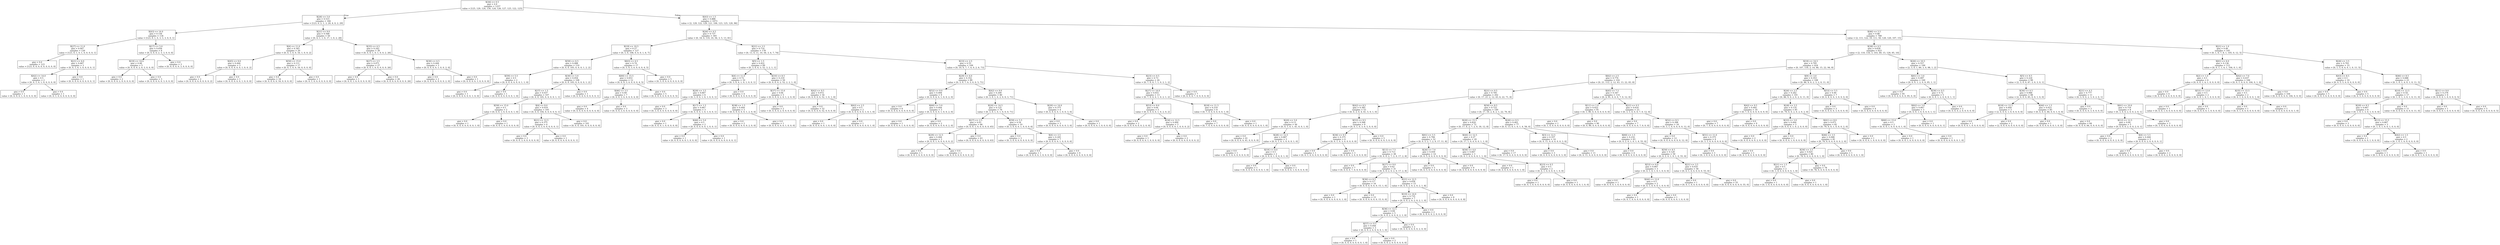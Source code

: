 digraph Tree {
node [shape=box] ;
0 [label="X[36] <= 0.5\ngini = 0.9\nsamples = 1257\nvalue = [125, 129, 124, 130, 124, 126, 127, 125, 122, 125]"] ;
1 [label="X[28] <= 5.0\ngini = 0.515\nsamples = 184\nvalue = [123, 0, 2, 1, 3, 20, 4, 0, 2, 29]"] ;
0 -> 1 [labeldistance=2.5, labelangle=45, headlabel="True"] ;
2 [label="X[43] <= 14.0\ngini = 0.156\nsamples = 134\nvalue = [123, 0, 1, 0, 3, 3, 3, 0, 0, 1]"] ;
1 -> 2 ;
3 [label="X[27] <= 11.0\ngini = 0.047\nsamples = 126\nvalue = [123, 0, 1, 0, 1, 0, 0, 0, 0, 1]"] ;
2 -> 3 ;
4 [label="gini = 0.0\nsamples = 123\nvalue = [123, 0, 0, 0, 0, 0, 0, 0, 0, 0]"] ;
3 -> 4 ;
5 [label="X[21] <= 6.0\ngini = 0.667\nsamples = 3\nvalue = [0, 0, 1, 0, 1, 0, 0, 0, 0, 1]"] ;
3 -> 5 ;
6 [label="X[42] <= 14.0\ngini = 0.5\nsamples = 2\nvalue = [0, 0, 1, 0, 1, 0, 0, 0, 0, 0]"] ;
5 -> 6 ;
7 [label="gini = 0.0\nsamples = 1\nvalue = [0, 0, 0, 0, 1, 0, 0, 0, 0, 0]"] ;
6 -> 7 ;
8 [label="gini = 0.0\nsamples = 1\nvalue = [0, 0, 1, 0, 0, 0, 0, 0, 0, 0]"] ;
6 -> 8 ;
9 [label="gini = 0.0\nsamples = 1\nvalue = [0, 0, 0, 0, 0, 0, 0, 0, 0, 1]"] ;
5 -> 9 ;
10 [label="X[17] <= 5.0\ngini = 0.656\nsamples = 8\nvalue = [0, 0, 0, 0, 2, 3, 3, 0, 0, 0]"] ;
2 -> 10 ;
11 [label="X[19] <= 14.0\ngini = 0.48\nsamples = 5\nvalue = [0, 0, 0, 0, 2, 0, 3, 0, 0, 0]"] ;
10 -> 11 ;
12 [label="gini = 0.0\nsamples = 2\nvalue = [0, 0, 0, 0, 2, 0, 0, 0, 0, 0]"] ;
11 -> 12 ;
13 [label="gini = 0.0\nsamples = 3\nvalue = [0, 0, 0, 0, 0, 0, 3, 0, 0, 0]"] ;
11 -> 13 ;
14 [label="gini = 0.0\nsamples = 3\nvalue = [0, 0, 0, 0, 0, 3, 0, 0, 0, 0]"] ;
10 -> 14 ;
15 [label="X[21] <= 9.0\ngini = 0.568\nsamples = 50\nvalue = [0, 0, 1, 1, 0, 17, 1, 0, 2, 28]"] ;
1 -> 15 ;
16 [label="X[4] <= 11.0\ngini = 0.345\nsamples = 20\nvalue = [0, 0, 1, 0, 0, 16, 1, 0, 0, 2]"] ;
15 -> 16 ;
17 [label="X[45] <= 9.0\ngini = 0.444\nsamples = 3\nvalue = [0, 0, 0, 0, 0, 0, 1, 0, 0, 2]"] ;
16 -> 17 ;
18 [label="gini = 0.0\nsamples = 2\nvalue = [0, 0, 0, 0, 0, 0, 0, 0, 0, 2]"] ;
17 -> 18 ;
19 [label="gini = 0.0\nsamples = 1\nvalue = [0, 0, 0, 0, 0, 0, 1, 0, 0, 0]"] ;
17 -> 19 ;
20 [label="X[50] <= 15.0\ngini = 0.111\nsamples = 17\nvalue = [0, 0, 1, 0, 0, 16, 0, 0, 0, 0]"] ;
16 -> 20 ;
21 [label="gini = 0.0\nsamples = 16\nvalue = [0, 0, 0, 0, 0, 16, 0, 0, 0, 0]"] ;
20 -> 21 ;
22 [label="gini = 0.0\nsamples = 1\nvalue = [0, 0, 1, 0, 0, 0, 0, 0, 0, 0]"] ;
20 -> 22 ;
23 [label="X[35] <= 4.5\ngini = 0.242\nsamples = 30\nvalue = [0, 0, 0, 1, 0, 1, 0, 0, 2, 26]"] ;
15 -> 23 ;
24 [label="X[27] <= 3.5\ngini = 0.071\nsamples = 27\nvalue = [0, 0, 0, 1, 0, 0, 0, 0, 0, 26]"] ;
23 -> 24 ;
25 [label="gini = 0.0\nsamples = 1\nvalue = [0, 0, 0, 1, 0, 0, 0, 0, 0, 0]"] ;
24 -> 25 ;
26 [label="gini = 0.0\nsamples = 26\nvalue = [0, 0, 0, 0, 0, 0, 0, 0, 0, 26]"] ;
24 -> 26 ;
27 [label="X[30] <= 4.5\ngini = 0.444\nsamples = 3\nvalue = [0, 0, 0, 0, 0, 1, 0, 0, 2, 0]"] ;
23 -> 27 ;
28 [label="gini = 0.0\nsamples = 2\nvalue = [0, 0, 0, 0, 0, 0, 0, 0, 2, 0]"] ;
27 -> 28 ;
29 [label="gini = 0.0\nsamples = 1\nvalue = [0, 0, 0, 0, 0, 1, 0, 0, 0, 0]"] ;
27 -> 29 ;
30 [label="X[43] <= 1.5\ngini = 0.888\nsamples = 1073\nvalue = [2, 129, 122, 129, 121, 106, 123, 125, 120, 96]"] ;
0 -> 30 [labeldistance=2.5, labelangle=-45, headlabel="False"] ;
31 [label="X[26] <= 4.5\ngini = 0.737\nsamples = 305\nvalue = [0, 18, 0, 119, 10, 56, 3, 5, 13, 81]"] ;
30 -> 31 ;
32 [label="X[19] <= 10.5\ngini = 0.27\nsamples = 127\nvalue = [0, 5, 0, 108, 0, 0, 0, 1, 6, 7]"] ;
31 -> 32 ;
33 [label="X[59] <= 6.5\ngini = 0.088\nsamples = 110\nvalue = [0, 0, 0, 105, 0, 0, 0, 1, 2, 2]"] ;
32 -> 33 ;
34 [label="X[59] <= 5.5\ngini = 0.5\nsamples = 2\nvalue = [0, 0, 0, 0, 0, 0, 0, 1, 1, 0]"] ;
33 -> 34 ;
35 [label="gini = 0.0\nsamples = 1\nvalue = [0, 0, 0, 0, 0, 0, 0, 1, 0, 0]"] ;
34 -> 35 ;
36 [label="gini = 0.0\nsamples = 1\nvalue = [0, 0, 0, 0, 0, 0, 0, 0, 1, 0]"] ;
34 -> 36 ;
37 [label="X[30] <= 5.0\ngini = 0.054\nsamples = 108\nvalue = [0, 0, 0, 105, 0, 0, 0, 0, 1, 2]"] ;
33 -> 37 ;
38 [label="X[37] <= 1.5\ngini = 0.037\nsamples = 107\nvalue = [0, 0, 0, 105, 0, 0, 0, 0, 1, 1]"] ;
37 -> 38 ;
39 [label="X[59] <= 15.0\ngini = 0.5\nsamples = 2\nvalue = [0, 0, 0, 1, 0, 0, 0, 0, 1, 0]"] ;
38 -> 39 ;
40 [label="gini = 0.0\nsamples = 1\nvalue = [0, 0, 0, 0, 0, 0, 0, 0, 1, 0]"] ;
39 -> 40 ;
41 [label="gini = 0.0\nsamples = 1\nvalue = [0, 0, 0, 1, 0, 0, 0, 0, 0, 0]"] ;
39 -> 41 ;
42 [label="X[4] <= 8.0\ngini = 0.019\nsamples = 105\nvalue = [0, 0, 0, 104, 0, 0, 0, 0, 0, 1]"] ;
38 -> 42 ;
43 [label="X[21] <= 12.5\ngini = 0.375\nsamples = 4\nvalue = [0, 0, 0, 3, 0, 0, 0, 0, 0, 1]"] ;
42 -> 43 ;
44 [label="gini = 0.0\nsamples = 3\nvalue = [0, 0, 0, 3, 0, 0, 0, 0, 0, 0]"] ;
43 -> 44 ;
45 [label="gini = 0.0\nsamples = 1\nvalue = [0, 0, 0, 0, 0, 0, 0, 0, 0, 1]"] ;
43 -> 45 ;
46 [label="gini = 0.0\nsamples = 101\nvalue = [0, 0, 0, 101, 0, 0, 0, 0, 0, 0]"] ;
42 -> 46 ;
47 [label="gini = 0.0\nsamples = 1\nvalue = [0, 0, 0, 0, 0, 0, 0, 0, 0, 1]"] ;
37 -> 47 ;
48 [label="X[63] <= 4.5\ngini = 0.74\nsamples = 17\nvalue = [0, 5, 0, 3, 0, 0, 0, 0, 4, 5]"] ;
32 -> 48 ;
49 [label="X[60] <= 15.5\ngini = 0.653\nsamples = 12\nvalue = [0, 0, 0, 3, 0, 0, 0, 0, 4, 5]"] ;
48 -> 49 ;
50 [label="X[46] <= 3.5\ngini = 0.49\nsamples = 7\nvalue = [0, 0, 0, 3, 0, 0, 0, 0, 4, 0]"] ;
49 -> 50 ;
51 [label="gini = 0.0\nsamples = 4\nvalue = [0, 0, 0, 0, 0, 0, 0, 0, 4, 0]"] ;
50 -> 51 ;
52 [label="gini = 0.0\nsamples = 3\nvalue = [0, 0, 0, 3, 0, 0, 0, 0, 0, 0]"] ;
50 -> 52 ;
53 [label="gini = 0.0\nsamples = 5\nvalue = [0, 0, 0, 0, 0, 0, 0, 0, 0, 5]"] ;
49 -> 53 ;
54 [label="gini = 0.0\nsamples = 5\nvalue = [0, 5, 0, 0, 0, 0, 0, 0, 0, 0]"] ;
48 -> 54 ;
55 [label="X[21] <= 3.5\ngini = 0.714\nsamples = 178\nvalue = [0, 13, 0, 11, 10, 56, 3, 4, 7, 74]"] ;
31 -> 55 ;
56 [label="X[5] <= 1.5\ngini = 0.422\nsamples = 69\nvalue = [0, 3, 0, 4, 3, 52, 3, 2, 1, 1]"] ;
55 -> 56 ;
57 [label="X[4] <= 11.0\ngini = 0.72\nsamples = 10\nvalue = [0, 3, 0, 4, 1, 0, 1, 0, 0, 1]"] ;
56 -> 57 ;
58 [label="X[29] <= 3.5\ngini = 0.667\nsamples = 6\nvalue = [0, 3, 0, 0, 1, 0, 1, 0, 0, 1]"] ;
57 -> 58 ;
59 [label="gini = 0.0\nsamples = 3\nvalue = [0, 3, 0, 0, 0, 0, 0, 0, 0, 0]"] ;
58 -> 59 ;
60 [label="X[17] <= 1.5\ngini = 0.667\nsamples = 3\nvalue = [0, 0, 0, 0, 1, 0, 1, 0, 0, 1]"] ;
58 -> 60 ;
61 [label="gini = 0.0\nsamples = 1\nvalue = [0, 0, 0, 0, 1, 0, 0, 0, 0, 0]"] ;
60 -> 61 ;
62 [label="X[46] <= 5.0\ngini = 0.5\nsamples = 2\nvalue = [0, 0, 0, 0, 0, 0, 1, 0, 0, 1]"] ;
60 -> 62 ;
63 [label="gini = 0.0\nsamples = 1\nvalue = [0, 0, 0, 0, 0, 0, 1, 0, 0, 0]"] ;
62 -> 63 ;
64 [label="gini = 0.0\nsamples = 1\nvalue = [0, 0, 0, 0, 0, 0, 0, 0, 0, 1]"] ;
62 -> 64 ;
65 [label="gini = 0.0\nsamples = 4\nvalue = [0, 0, 0, 4, 0, 0, 0, 0, 0, 0]"] ;
57 -> 65 ;
66 [label="X[10] <= 8.5\ngini = 0.219\nsamples = 59\nvalue = [0, 0, 0, 0, 2, 52, 2, 2, 1, 0]"] ;
56 -> 66 ;
67 [label="X[37] <= 15.0\ngini = 0.64\nsamples = 5\nvalue = [0, 0, 0, 0, 2, 0, 1, 2, 0, 0]"] ;
66 -> 67 ;
68 [label="X[38] <= 1.5\ngini = 0.444\nsamples = 3\nvalue = [0, 0, 0, 0, 0, 0, 1, 2, 0, 0]"] ;
67 -> 68 ;
69 [label="gini = 0.0\nsamples = 2\nvalue = [0, 0, 0, 0, 0, 0, 0, 2, 0, 0]"] ;
68 -> 69 ;
70 [label="gini = 0.0\nsamples = 1\nvalue = [0, 0, 0, 0, 0, 0, 1, 0, 0, 0]"] ;
68 -> 70 ;
71 [label="gini = 0.0\nsamples = 2\nvalue = [0, 0, 0, 0, 2, 0, 0, 0, 0, 0]"] ;
67 -> 71 ;
72 [label="X[42] <= 9.5\ngini = 0.072\nsamples = 54\nvalue = [0, 0, 0, 0, 0, 52, 1, 0, 1, 0]"] ;
66 -> 72 ;
73 [label="gini = 0.0\nsamples = 52\nvalue = [0, 0, 0, 0, 0, 52, 0, 0, 0, 0]"] ;
72 -> 73 ;
74 [label="X[62] <= 2.5\ngini = 0.5\nsamples = 2\nvalue = [0, 0, 0, 0, 0, 0, 1, 0, 1, 0]"] ;
72 -> 74 ;
75 [label="gini = 0.0\nsamples = 1\nvalue = [0, 0, 0, 0, 0, 0, 1, 0, 0, 0]"] ;
74 -> 75 ;
76 [label="gini = 0.0\nsamples = 1\nvalue = [0, 0, 0, 0, 0, 0, 0, 0, 1, 0]"] ;
74 -> 76 ;
77 [label="X[33] <= 2.5\ngini = 0.53\nsamples = 109\nvalue = [0, 10, 0, 7, 7, 4, 0, 2, 6, 73]"] ;
55 -> 77 ;
78 [label="X[29] <= 6.0\ngini = 0.352\nsamples = 89\nvalue = [0, 3, 0, 7, 0, 3, 0, 0, 5, 71]"] ;
77 -> 78 ;
79 [label="X[52] <= 9.0\ngini = 0.494\nsamples = 9\nvalue = [0, 0, 0, 6, 0, 1, 0, 0, 2, 0]"] ;
78 -> 79 ;
80 [label="gini = 0.0\nsamples = 6\nvalue = [0, 0, 0, 6, 0, 0, 0, 0, 0, 0]"] ;
79 -> 80 ;
81 [label="X[60] <= 5.0\ngini = 0.444\nsamples = 3\nvalue = [0, 0, 0, 0, 0, 1, 0, 0, 2, 0]"] ;
79 -> 81 ;
82 [label="gini = 0.0\nsamples = 1\nvalue = [0, 0, 0, 0, 0, 1, 0, 0, 0, 0]"] ;
81 -> 82 ;
83 [label="gini = 0.0\nsamples = 2\nvalue = [0, 0, 0, 0, 0, 0, 0, 0, 2, 0]"] ;
81 -> 83 ;
84 [label="X[42] <= 9.0\ngini = 0.209\nsamples = 80\nvalue = [0, 3, 0, 1, 0, 2, 0, 0, 3, 71]"] ;
78 -> 84 ;
85 [label="X[20] <= 14.5\ngini = 0.125\nsamples = 76\nvalue = [0, 3, 0, 1, 0, 1, 0, 0, 0, 71]"] ;
84 -> 85 ;
86 [label="X[27] <= 2.5\ngini = 0.03\nsamples = 66\nvalue = [0, 0, 0, 1, 0, 0, 0, 0, 0, 65]"] ;
85 -> 86 ;
87 [label="X[29] <= 12.5\ngini = 0.444\nsamples = 3\nvalue = [0, 0, 0, 1, 0, 0, 0, 0, 0, 2]"] ;
86 -> 87 ;
88 [label="gini = 0.0\nsamples = 1\nvalue = [0, 0, 0, 1, 0, 0, 0, 0, 0, 0]"] ;
87 -> 88 ;
89 [label="gini = 0.0\nsamples = 2\nvalue = [0, 0, 0, 0, 0, 0, 0, 0, 0, 2]"] ;
87 -> 89 ;
90 [label="gini = 0.0\nsamples = 63\nvalue = [0, 0, 0, 0, 0, 0, 0, 0, 0, 63]"] ;
86 -> 90 ;
91 [label="X[59] <= 5.5\ngini = 0.54\nsamples = 10\nvalue = [0, 3, 0, 0, 0, 1, 0, 0, 0, 6]"] ;
85 -> 91 ;
92 [label="gini = 0.0\nsamples = 3\nvalue = [0, 3, 0, 0, 0, 0, 0, 0, 0, 0]"] ;
91 -> 92 ;
93 [label="X[4] <= 3.5\ngini = 0.245\nsamples = 7\nvalue = [0, 0, 0, 0, 0, 1, 0, 0, 0, 6]"] ;
91 -> 93 ;
94 [label="gini = 0.0\nsamples = 1\nvalue = [0, 0, 0, 0, 0, 1, 0, 0, 0, 0]"] ;
93 -> 94 ;
95 [label="gini = 0.0\nsamples = 6\nvalue = [0, 0, 0, 0, 0, 0, 0, 0, 0, 6]"] ;
93 -> 95 ;
96 [label="X[29] <= 14.0\ngini = 0.375\nsamples = 4\nvalue = [0, 0, 0, 0, 0, 1, 0, 0, 3, 0]"] ;
84 -> 96 ;
97 [label="gini = 0.0\nsamples = 3\nvalue = [0, 0, 0, 0, 0, 0, 0, 0, 3, 0]"] ;
96 -> 97 ;
98 [label="gini = 0.0\nsamples = 1\nvalue = [0, 0, 0, 0, 0, 1, 0, 0, 0, 0]"] ;
96 -> 98 ;
99 [label="X[23] <= 0.5\ngini = 0.73\nsamples = 20\nvalue = [0, 7, 0, 0, 7, 1, 0, 2, 1, 2]"] ;
77 -> 99 ;
100 [label="X[27] <= 14.0\ngini = 0.651\nsamples = 13\nvalue = [0, 7, 0, 0, 0, 1, 0, 2, 1, 2]"] ;
99 -> 100 ;
101 [label="X[53] <= 8.0\ngini = 0.64\nsamples = 5\nvalue = [0, 0, 0, 0, 0, 1, 0, 2, 0, 2]"] ;
100 -> 101 ;
102 [label="gini = 0.0\nsamples = 2\nvalue = [0, 0, 0, 0, 0, 0, 0, 2, 0, 0]"] ;
101 -> 102 ;
103 [label="X[34] <= 12.5\ngini = 0.444\nsamples = 3\nvalue = [0, 0, 0, 0, 0, 1, 0, 0, 0, 2]"] ;
101 -> 103 ;
104 [label="gini = 0.0\nsamples = 1\nvalue = [0, 0, 0, 0, 0, 1, 0, 0, 0, 0]"] ;
103 -> 104 ;
105 [label="gini = 0.0\nsamples = 2\nvalue = [0, 0, 0, 0, 0, 0, 0, 0, 0, 2]"] ;
103 -> 105 ;
106 [label="X[18] <= 11.5\ngini = 0.219\nsamples = 8\nvalue = [0, 7, 0, 0, 0, 0, 0, 0, 1, 0]"] ;
100 -> 106 ;
107 [label="gini = 0.0\nsamples = 7\nvalue = [0, 7, 0, 0, 0, 0, 0, 0, 0, 0]"] ;
106 -> 107 ;
108 [label="gini = 0.0\nsamples = 1\nvalue = [0, 0, 0, 0, 0, 0, 0, 0, 1, 0]"] ;
106 -> 108 ;
109 [label="gini = 0.0\nsamples = 7\nvalue = [0, 0, 0, 0, 7, 0, 0, 0, 0, 0]"] ;
99 -> 109 ;
110 [label="X[46] <= 5.5\ngini = 0.86\nsamples = 768\nvalue = [2, 111, 122, 10, 111, 50, 120, 120, 107, 15]"] ;
30 -> 110 ;
111 [label="X[38] <= 0.5\ngini = 0.839\nsamples = 623\nvalue = [2, 110, 116, 3, 103, 49, 15, 120, 95, 10]"] ;
110 -> 111 ;
112 [label="X[19] <= 14.5\ngini = 0.795\nsamples = 424\nvalue = [0, 107, 116, 2, 14, 46, 15, 22, 94, 8]"] ;
111 -> 112 ;
113 [label="X[62] <= 2.5\ngini = 0.774\nsamples = 316\nvalue = [0, 21, 112, 2, 12, 43, 13, 22, 83, 8]"] ;
112 -> 113 ;
114 [label="X[21] <= 0.5\ngini = 0.795\nsamples = 202\nvalue = [0, 17, 21, 2, 12, 43, 6, 22, 71, 8]"] ;
113 -> 114 ;
115 [label="X[42] <= 8.5\ngini = 0.385\nsamples = 53\nvalue = [0, 0, 2, 0, 4, 41, 5, 0, 1, 0]"] ;
114 -> 115 ;
116 [label="X[20] <= 5.0\ngini = 0.13\nsamples = 44\nvalue = [0, 0, 1, 0, 1, 41, 0, 0, 1, 0]"] ;
115 -> 116 ;
117 [label="gini = 0.0\nsamples = 41\nvalue = [0, 0, 0, 0, 0, 41, 0, 0, 0, 0]"] ;
116 -> 117 ;
118 [label="X[28] <= 12.5\ngini = 0.667\nsamples = 3\nvalue = [0, 0, 1, 0, 1, 0, 0, 0, 1, 0]"] ;
116 -> 118 ;
119 [label="gini = 0.0\nsamples = 1\nvalue = [0, 0, 1, 0, 0, 0, 0, 0, 0, 0]"] ;
118 -> 119 ;
120 [label="X[19] <= 8.0\ngini = 0.5\nsamples = 2\nvalue = [0, 0, 0, 0, 1, 0, 0, 0, 1, 0]"] ;
118 -> 120 ;
121 [label="gini = 0.0\nsamples = 1\nvalue = [0, 0, 0, 0, 0, 0, 0, 0, 1, 0]"] ;
120 -> 121 ;
122 [label="gini = 0.0\nsamples = 1\nvalue = [0, 0, 0, 0, 1, 0, 0, 0, 0, 0]"] ;
120 -> 122 ;
123 [label="X[53] <= 9.5\ngini = 0.568\nsamples = 9\nvalue = [0, 0, 1, 0, 3, 0, 5, 0, 0, 0]"] ;
115 -> 123 ;
124 [label="X[36] <= 9.5\ngini = 0.375\nsamples = 4\nvalue = [0, 0, 1, 0, 3, 0, 0, 0, 0, 0]"] ;
123 -> 124 ;
125 [label="gini = 0.0\nsamples = 1\nvalue = [0, 0, 1, 0, 0, 0, 0, 0, 0, 0]"] ;
124 -> 125 ;
126 [label="gini = 0.0\nsamples = 3\nvalue = [0, 0, 0, 0, 3, 0, 0, 0, 0, 0]"] ;
124 -> 126 ;
127 [label="gini = 0.0\nsamples = 5\nvalue = [0, 0, 0, 0, 0, 0, 5, 0, 0, 0]"] ;
123 -> 127 ;
128 [label="X[50] <= 8.5\ngini = 0.722\nsamples = 149\nvalue = [0, 17, 19, 2, 8, 2, 1, 22, 70, 8]"] ;
114 -> 128 ;
129 [label="X[20] <= 15.5\ngini = 0.824\nsamples = 72\nvalue = [0, 17, 6, 2, 7, 2, 0, 18, 12, 8]"] ;
128 -> 129 ;
130 [label="X[61] <= 5.5\ngini = 0.794\nsamples = 52\nvalue = [0, 0, 5, 2, 7, 2, 0, 17, 11, 8]"] ;
129 -> 130 ;
131 [label="X[13] <= 7.5\ngini = 0.713\nsamples = 38\nvalue = [0, 0, 0, 2, 7, 2, 0, 17, 2, 8]"] ;
130 -> 131 ;
132 [label="gini = 0.0\nsamples = 7\nvalue = [0, 0, 0, 0, 7, 0, 0, 0, 0, 0]"] ;
131 -> 132 ;
133 [label="X[27] <= 9.0\ngini = 0.62\nsamples = 31\nvalue = [0, 0, 0, 2, 0, 2, 0, 17, 2, 8]"] ;
131 -> 133 ;
134 [label="X[36] <= 6.5\ngini = 0.117\nsamples = 16\nvalue = [0, 0, 0, 0, 0, 0, 0, 15, 1, 0]"] ;
133 -> 134 ;
135 [label="gini = 0.0\nsamples = 1\nvalue = [0, 0, 0, 0, 0, 0, 0, 0, 1, 0]"] ;
134 -> 135 ;
136 [label="gini = 0.0\nsamples = 15\nvalue = [0, 0, 0, 0, 0, 0, 0, 15, 0, 0]"] ;
134 -> 136 ;
137 [label="X[21] <= 12.5\ngini = 0.658\nsamples = 15\nvalue = [0, 0, 0, 2, 0, 2, 0, 2, 1, 8]"] ;
133 -> 137 ;
138 [label="X[10] <= 14.0\ngini = 0.735\nsamples = 7\nvalue = [0, 0, 0, 2, 0, 2, 0, 2, 1, 0]"] ;
137 -> 138 ;
139 [label="X[36] <= 12.5\ngini = 0.64\nsamples = 5\nvalue = [0, 0, 0, 2, 0, 0, 0, 2, 1, 0]"] ;
138 -> 139 ;
140 [label="X[57] <= 0.5\ngini = 0.444\nsamples = 3\nvalue = [0, 0, 0, 2, 0, 0, 0, 0, 1, 0]"] ;
139 -> 140 ;
141 [label="gini = 0.0\nsamples = 1\nvalue = [0, 0, 0, 0, 0, 0, 0, 0, 1, 0]"] ;
140 -> 141 ;
142 [label="gini = 0.0\nsamples = 2\nvalue = [0, 0, 0, 2, 0, 0, 0, 0, 0, 0]"] ;
140 -> 142 ;
143 [label="gini = 0.0\nsamples = 2\nvalue = [0, 0, 0, 0, 0, 0, 0, 2, 0, 0]"] ;
139 -> 143 ;
144 [label="gini = 0.0\nsamples = 2\nvalue = [0, 0, 0, 0, 0, 2, 0, 0, 0, 0]"] ;
138 -> 144 ;
145 [label="gini = 0.0\nsamples = 8\nvalue = [0, 0, 0, 0, 0, 0, 0, 0, 0, 8]"] ;
137 -> 145 ;
146 [label="X[26] <= 7.0\ngini = 0.459\nsamples = 14\nvalue = [0, 0, 5, 0, 0, 0, 0, 0, 9, 0]"] ;
130 -> 146 ;
147 [label="gini = 0.0\nsamples = 5\nvalue = [0, 0, 5, 0, 0, 0, 0, 0, 0, 0]"] ;
146 -> 147 ;
148 [label="gini = 0.0\nsamples = 9\nvalue = [0, 0, 0, 0, 0, 0, 0, 0, 9, 0]"] ;
146 -> 148 ;
149 [label="X[44] <= 12.5\ngini = 0.27\nsamples = 20\nvalue = [0, 17, 1, 0, 0, 0, 0, 1, 1, 0]"] ;
129 -> 149 ;
150 [label="X[58] <= 4.0\ngini = 0.667\nsamples = 3\nvalue = [0, 0, 1, 0, 0, 0, 0, 1, 1, 0]"] ;
149 -> 150 ;
151 [label="gini = 0.0\nsamples = 1\nvalue = [0, 0, 0, 0, 0, 0, 0, 0, 1, 0]"] ;
150 -> 151 ;
152 [label="X[23] <= 0.5\ngini = 0.5\nsamples = 2\nvalue = [0, 0, 1, 0, 0, 0, 0, 1, 0, 0]"] ;
150 -> 152 ;
153 [label="gini = 0.0\nsamples = 1\nvalue = [0, 0, 1, 0, 0, 0, 0, 0, 0, 0]"] ;
152 -> 153 ;
154 [label="gini = 0.0\nsamples = 1\nvalue = [0, 0, 0, 0, 0, 0, 0, 1, 0, 0]"] ;
152 -> 154 ;
155 [label="gini = 0.0\nsamples = 17\nvalue = [0, 17, 0, 0, 0, 0, 0, 0, 0, 0]"] ;
149 -> 155 ;
156 [label="X[26] <= 0.5\ngini = 0.401\nsamples = 77\nvalue = [0, 0, 13, 0, 1, 0, 1, 4, 58, 0]"] ;
128 -> 156 ;
157 [label="X[3] <= 12.5\ngini = 0.337\nsamples = 14\nvalue = [0, 0, 11, 0, 0, 0, 0, 0, 3, 0]"] ;
156 -> 157 ;
158 [label="gini = 0.0\nsamples = 3\nvalue = [0, 0, 0, 0, 0, 0, 0, 0, 3, 0]"] ;
157 -> 158 ;
159 [label="gini = 0.0\nsamples = 11\nvalue = [0, 0, 11, 0, 0, 0, 0, 0, 0, 0]"] ;
157 -> 159 ;
160 [label="X[60] <= 1.5\ngini = 0.232\nsamples = 63\nvalue = [0, 0, 2, 0, 1, 0, 1, 4, 55, 0]"] ;
156 -> 160 ;
161 [label="gini = 0.0\nsamples = 4\nvalue = [0, 0, 0, 0, 0, 0, 0, 4, 0, 0]"] ;
160 -> 161 ;
162 [label="X[59] <= 8.5\ngini = 0.129\nsamples = 59\nvalue = [0, 0, 2, 0, 1, 0, 1, 0, 55, 0]"] ;
160 -> 162 ;
163 [label="X[53] <= 6.0\ngini = 0.667\nsamples = 3\nvalue = [0, 0, 1, 0, 1, 0, 1, 0, 0, 0]"] ;
162 -> 163 ;
164 [label="gini = 0.0\nsamples = 1\nvalue = [0, 0, 0, 0, 1, 0, 0, 0, 0, 0]"] ;
163 -> 164 ;
165 [label="X[44] <= 12.0\ngini = 0.5\nsamples = 2\nvalue = [0, 0, 1, 0, 0, 0, 1, 0, 0, 0]"] ;
163 -> 165 ;
166 [label="gini = 0.0\nsamples = 1\nvalue = [0, 0, 1, 0, 0, 0, 0, 0, 0, 0]"] ;
165 -> 166 ;
167 [label="gini = 0.0\nsamples = 1\nvalue = [0, 0, 0, 0, 0, 0, 1, 0, 0, 0]"] ;
165 -> 167 ;
168 [label="X[21] <= 3.5\ngini = 0.035\nsamples = 56\nvalue = [0, 0, 1, 0, 0, 0, 0, 0, 55, 0]"] ;
162 -> 168 ;
169 [label="gini = 0.0\nsamples = 1\nvalue = [0, 0, 1, 0, 0, 0, 0, 0, 0, 0]"] ;
168 -> 169 ;
170 [label="gini = 0.0\nsamples = 55\nvalue = [0, 0, 0, 0, 0, 0, 0, 0, 55, 0]"] ;
168 -> 170 ;
171 [label="X[45] <= 7.5\ngini = 0.347\nsamples = 114\nvalue = [0, 4, 91, 0, 0, 0, 7, 0, 12, 0]"] ;
113 -> 171 ;
172 [label="X[11] <= 1.0\ngini = 0.022\nsamples = 91\nvalue = [0, 1, 90, 0, 0, 0, 0, 0, 0, 0]"] ;
171 -> 172 ;
173 [label="gini = 0.0\nsamples = 1\nvalue = [0, 1, 0, 0, 0, 0, 0, 0, 0, 0]"] ;
172 -> 173 ;
174 [label="gini = 0.0\nsamples = 90\nvalue = [0, 0, 90, 0, 0, 0, 0, 0, 0, 0]"] ;
172 -> 174 ;
175 [label="X[21] <= 0.5\ngini = 0.616\nsamples = 23\nvalue = [0, 3, 1, 0, 0, 0, 7, 0, 12, 0]"] ;
171 -> 175 ;
176 [label="gini = 0.0\nsamples = 7\nvalue = [0, 0, 0, 0, 0, 0, 7, 0, 0, 0]"] ;
175 -> 176 ;
177 [label="X[52] <= 8.5\ngini = 0.398\nsamples = 16\nvalue = [0, 3, 1, 0, 0, 0, 0, 0, 12, 0]"] ;
175 -> 177 ;
178 [label="gini = 0.0\nsamples = 12\nvalue = [0, 0, 0, 0, 0, 0, 0, 0, 12, 0]"] ;
177 -> 178 ;
179 [label="X[51] <= 11.0\ngini = 0.375\nsamples = 4\nvalue = [0, 3, 1, 0, 0, 0, 0, 0, 0, 0]"] ;
177 -> 179 ;
180 [label="gini = 0.0\nsamples = 3\nvalue = [0, 3, 0, 0, 0, 0, 0, 0, 0, 0]"] ;
179 -> 180 ;
181 [label="gini = 0.0\nsamples = 1\nvalue = [0, 0, 1, 0, 0, 0, 0, 0, 0, 0]"] ;
179 -> 181 ;
182 [label="X[9] <= 3.0\ngini = 0.353\nsamples = 108\nvalue = [0, 86, 4, 0, 2, 3, 2, 0, 11, 0]"] ;
112 -> 182 ;
183 [label="X[26] <= 2.5\ngini = 0.262\nsamples = 101\nvalue = [0, 86, 0, 0, 2, 0, 2, 0, 11, 0]"] ;
182 -> 183 ;
184 [label="X[42] <= 9.5\ngini = 0.492\nsamples = 16\nvalue = [0, 7, 0, 0, 0, 0, 0, 0, 9, 0]"] ;
183 -> 184 ;
185 [label="gini = 0.0\nsamples = 7\nvalue = [0, 7, 0, 0, 0, 0, 0, 0, 0, 0]"] ;
184 -> 185 ;
186 [label="gini = 0.0\nsamples = 9\nvalue = [0, 0, 0, 0, 0, 0, 0, 0, 9, 0]"] ;
184 -> 186 ;
187 [label="X[28] <= 3.5\ngini = 0.135\nsamples = 85\nvalue = [0, 79, 0, 0, 2, 0, 2, 0, 2, 0]"] ;
183 -> 187 ;
188 [label="X[33] <= 3.0\ngini = 0.444\nsamples = 3\nvalue = [0, 0, 0, 0, 1, 0, 2, 0, 0, 0]"] ;
187 -> 188 ;
189 [label="gini = 0.0\nsamples = 2\nvalue = [0, 0, 0, 0, 0, 0, 2, 0, 0, 0]"] ;
188 -> 189 ;
190 [label="gini = 0.0\nsamples = 1\nvalue = [0, 0, 0, 0, 1, 0, 0, 0, 0, 0]"] ;
188 -> 190 ;
191 [label="X[41] <= 8.0\ngini = 0.071\nsamples = 82\nvalue = [0, 79, 0, 0, 1, 0, 0, 0, 2, 0]"] ;
187 -> 191 ;
192 [label="X[46] <= 3.5\ngini = 0.048\nsamples = 81\nvalue = [0, 79, 0, 0, 0, 0, 0, 0, 2, 0]"] ;
191 -> 192 ;
193 [label="X[36] <= 3.5\ngini = 0.025\nsamples = 80\nvalue = [0, 79, 0, 0, 0, 0, 0, 0, 1, 0]"] ;
192 -> 193 ;
194 [label="X[21] <= 1.5\ngini = 0.5\nsamples = 2\nvalue = [0, 1, 0, 0, 0, 0, 0, 0, 1, 0]"] ;
193 -> 194 ;
195 [label="gini = 0.0\nsamples = 1\nvalue = [0, 1, 0, 0, 0, 0, 0, 0, 0, 0]"] ;
194 -> 195 ;
196 [label="gini = 0.0\nsamples = 1\nvalue = [0, 0, 0, 0, 0, 0, 0, 0, 1, 0]"] ;
194 -> 196 ;
197 [label="gini = 0.0\nsamples = 78\nvalue = [0, 78, 0, 0, 0, 0, 0, 0, 0, 0]"] ;
193 -> 197 ;
198 [label="gini = 0.0\nsamples = 1\nvalue = [0, 0, 0, 0, 0, 0, 0, 0, 1, 0]"] ;
192 -> 198 ;
199 [label="gini = 0.0\nsamples = 1\nvalue = [0, 0, 0, 0, 1, 0, 0, 0, 0, 0]"] ;
191 -> 199 ;
200 [label="X[53] <= 5.5\ngini = 0.49\nsamples = 7\nvalue = [0, 0, 4, 0, 0, 3, 0, 0, 0, 0]"] ;
182 -> 200 ;
201 [label="gini = 0.0\nsamples = 3\nvalue = [0, 0, 0, 0, 0, 3, 0, 0, 0, 0]"] ;
200 -> 201 ;
202 [label="gini = 0.0\nsamples = 4\nvalue = [0, 0, 4, 0, 0, 0, 0, 0, 0, 0]"] ;
200 -> 202 ;
203 [label="X[26] <= 10.5\ngini = 0.557\nsamples = 199\nvalue = [2, 3, 0, 1, 89, 3, 0, 98, 1, 2]"] ;
111 -> 203 ;
204 [label="X[61] <= 3.0\ngini = 0.097\nsamples = 100\nvalue = [0, 0, 0, 1, 2, 0, 0, 95, 1, 1]"] ;
203 -> 204 ;
205 [label="gini = 0.0\nsamples = 95\nvalue = [0, 0, 0, 0, 0, 0, 0, 95, 0, 0]"] ;
204 -> 205 ;
206 [label="X[30] <= 0.5\ngini = 0.72\nsamples = 5\nvalue = [0, 0, 0, 1, 2, 0, 0, 0, 1, 1]"] ;
204 -> 206 ;
207 [label="X[62] <= 3.0\ngini = 0.667\nsamples = 3\nvalue = [0, 0, 0, 1, 0, 0, 0, 0, 1, 1]"] ;
206 -> 207 ;
208 [label="X[60] <= 15.0\ngini = 0.5\nsamples = 2\nvalue = [0, 0, 0, 1, 0, 0, 0, 0, 1, 0]"] ;
207 -> 208 ;
209 [label="gini = 0.0\nsamples = 1\nvalue = [0, 0, 0, 1, 0, 0, 0, 0, 0, 0]"] ;
208 -> 209 ;
210 [label="gini = 0.0\nsamples = 1\nvalue = [0, 0, 0, 0, 0, 0, 0, 0, 1, 0]"] ;
208 -> 210 ;
211 [label="gini = 0.0\nsamples = 1\nvalue = [0, 0, 0, 0, 0, 0, 0, 0, 0, 1]"] ;
207 -> 211 ;
212 [label="gini = 0.0\nsamples = 2\nvalue = [0, 0, 0, 0, 2, 0, 0, 0, 0, 0]"] ;
206 -> 212 ;
213 [label="X[5] <= 9.5\ngini = 0.224\nsamples = 99\nvalue = [2, 3, 0, 0, 87, 3, 0, 3, 0, 1]"] ;
203 -> 213 ;
214 [label="X[36] <= 4.5\ngini = 0.066\nsamples = 88\nvalue = [2, 0, 0, 0, 85, 0, 0, 1, 0, 0]"] ;
213 -> 214 ;
215 [label="X[18] <= 12.5\ngini = 0.444\nsamples = 3\nvalue = [2, 0, 0, 0, 1, 0, 0, 0, 0, 0]"] ;
214 -> 215 ;
216 [label="gini = 0.0\nsamples = 1\nvalue = [0, 0, 0, 0, 1, 0, 0, 0, 0, 0]"] ;
215 -> 216 ;
217 [label="gini = 0.0\nsamples = 2\nvalue = [2, 0, 0, 0, 0, 0, 0, 0, 0, 0]"] ;
215 -> 217 ;
218 [label="X[44] <= 1.5\ngini = 0.023\nsamples = 85\nvalue = [0, 0, 0, 0, 84, 0, 0, 1, 0, 0]"] ;
214 -> 218 ;
219 [label="gini = 0.0\nsamples = 1\nvalue = [0, 0, 0, 0, 0, 0, 0, 1, 0, 0]"] ;
218 -> 219 ;
220 [label="gini = 0.0\nsamples = 84\nvalue = [0, 0, 0, 0, 84, 0, 0, 0, 0, 0]"] ;
218 -> 220 ;
221 [label="X[21] <= 4.5\ngini = 0.777\nsamples = 11\nvalue = [0, 3, 0, 0, 2, 3, 0, 2, 0, 1]"] ;
213 -> 221 ;
222 [label="gini = 0.0\nsamples = 3\nvalue = [0, 0, 0, 0, 0, 3, 0, 0, 0, 0]"] ;
221 -> 222 ;
223 [label="X[61] <= 10.0\ngini = 0.719\nsamples = 8\nvalue = [0, 3, 0, 0, 2, 0, 0, 2, 0, 1]"] ;
221 -> 223 ;
224 [label="X[12] <= 12.5\ngini = 0.64\nsamples = 5\nvalue = [0, 0, 0, 0, 2, 0, 0, 2, 0, 1]"] ;
223 -> 224 ;
225 [label="gini = 0.0\nsamples = 2\nvalue = [0, 0, 0, 0, 0, 0, 0, 2, 0, 0]"] ;
224 -> 225 ;
226 [label="X[4] <= 5.5\ngini = 0.444\nsamples = 3\nvalue = [0, 0, 0, 0, 2, 0, 0, 0, 0, 1]"] ;
224 -> 226 ;
227 [label="gini = 0.0\nsamples = 1\nvalue = [0, 0, 0, 0, 0, 0, 0, 0, 0, 1]"] ;
226 -> 227 ;
228 [label="gini = 0.0\nsamples = 2\nvalue = [0, 0, 0, 0, 2, 0, 0, 0, 0, 0]"] ;
226 -> 228 ;
229 [label="gini = 0.0\nsamples = 3\nvalue = [0, 3, 0, 0, 0, 0, 0, 0, 0, 0]"] ;
223 -> 229 ;
230 [label="X[21] <= 1.0\ngini = 0.46\nsamples = 145\nvalue = [0, 1, 6, 7, 8, 1, 105, 0, 12, 5]"] ;
110 -> 230 ;
231 [label="X[61] <= 6.0\ngini = 0.136\nsamples = 112\nvalue = [0, 0, 1, 1, 4, 1, 104, 0, 1, 0]"] ;
230 -> 231 ;
232 [label="X[2] <= 1.0\ngini = 0.5\nsamples = 6\nvalue = [0, 0, 0, 1, 4, 1, 0, 0, 0, 0]"] ;
231 -> 232 ;
233 [label="gini = 0.0\nsamples = 4\nvalue = [0, 0, 0, 0, 4, 0, 0, 0, 0, 0]"] ;
232 -> 233 ;
234 [label="X[53] <= 13.0\ngini = 0.5\nsamples = 2\nvalue = [0, 0, 0, 1, 0, 1, 0, 0, 0, 0]"] ;
232 -> 234 ;
235 [label="gini = 0.0\nsamples = 1\nvalue = [0, 0, 0, 1, 0, 0, 0, 0, 0, 0]"] ;
234 -> 235 ;
236 [label="gini = 0.0\nsamples = 1\nvalue = [0, 0, 0, 0, 0, 1, 0, 0, 0, 0]"] ;
234 -> 236 ;
237 [label="X[42] <= 7.0\ngini = 0.037\nsamples = 106\nvalue = [0, 0, 1, 0, 0, 0, 104, 0, 1, 0]"] ;
231 -> 237 ;
238 [label="X[35] <= 15.5\ngini = 0.5\nsamples = 2\nvalue = [0, 0, 1, 0, 0, 0, 0, 0, 1, 0]"] ;
237 -> 238 ;
239 [label="gini = 0.0\nsamples = 1\nvalue = [0, 0, 1, 0, 0, 0, 0, 0, 0, 0]"] ;
238 -> 239 ;
240 [label="gini = 0.0\nsamples = 1\nvalue = [0, 0, 0, 0, 0, 0, 0, 0, 1, 0]"] ;
238 -> 240 ;
241 [label="gini = 0.0\nsamples = 104\nvalue = [0, 0, 0, 0, 0, 0, 104, 0, 0, 0]"] ;
237 -> 241 ;
242 [label="X[26] <= 3.5\ngini = 0.793\nsamples = 33\nvalue = [0, 1, 5, 6, 4, 0, 1, 0, 11, 5]"] ;
230 -> 242 ;
243 [label="X[43] <= 8.5\ngini = 0.5\nsamples = 10\nvalue = [0, 0, 5, 5, 0, 0, 0, 0, 0, 0]"] ;
242 -> 243 ;
244 [label="gini = 0.0\nsamples = 5\nvalue = [0, 0, 0, 5, 0, 0, 0, 0, 0, 0]"] ;
243 -> 244 ;
245 [label="gini = 0.0\nsamples = 5\nvalue = [0, 0, 5, 0, 0, 0, 0, 0, 0, 0]"] ;
243 -> 245 ;
246 [label="X[46] <= 8.5\ngini = 0.688\nsamples = 23\nvalue = [0, 1, 0, 1, 4, 0, 1, 0, 11, 5]"] ;
242 -> 246 ;
247 [label="X[10] <= 12.5\ngini = 0.54\nsamples = 17\nvalue = [0, 1, 0, 1, 3, 0, 1, 0, 11, 0]"] ;
246 -> 247 ;
248 [label="X[29] <= 8.5\ngini = 0.667\nsamples = 6\nvalue = [0, 1, 0, 1, 3, 0, 1, 0, 0, 0]"] ;
247 -> 248 ;
249 [label="gini = 0.0\nsamples = 3\nvalue = [0, 0, 0, 0, 3, 0, 0, 0, 0, 0]"] ;
248 -> 249 ;
250 [label="X[13] <= 15.5\ngini = 0.667\nsamples = 3\nvalue = [0, 1, 0, 1, 0, 0, 1, 0, 0, 0]"] ;
248 -> 250 ;
251 [label="gini = 0.0\nsamples = 1\nvalue = [0, 0, 0, 0, 0, 0, 1, 0, 0, 0]"] ;
250 -> 251 ;
252 [label="X[42] <= 1.5\ngini = 0.5\nsamples = 2\nvalue = [0, 1, 0, 1, 0, 0, 0, 0, 0, 0]"] ;
250 -> 252 ;
253 [label="gini = 0.0\nsamples = 1\nvalue = [0, 1, 0, 0, 0, 0, 0, 0, 0, 0]"] ;
252 -> 253 ;
254 [label="gini = 0.0\nsamples = 1\nvalue = [0, 0, 0, 1, 0, 0, 0, 0, 0, 0]"] ;
252 -> 254 ;
255 [label="gini = 0.0\nsamples = 11\nvalue = [0, 0, 0, 0, 0, 0, 0, 0, 11, 0]"] ;
247 -> 255 ;
256 [label="X[11] <= 9.0\ngini = 0.278\nsamples = 6\nvalue = [0, 0, 0, 0, 1, 0, 0, 0, 0, 5]"] ;
246 -> 256 ;
257 [label="gini = 0.0\nsamples = 1\nvalue = [0, 0, 0, 0, 1, 0, 0, 0, 0, 0]"] ;
256 -> 257 ;
258 [label="gini = 0.0\nsamples = 5\nvalue = [0, 0, 0, 0, 0, 0, 0, 0, 0, 5]"] ;
256 -> 258 ;
}